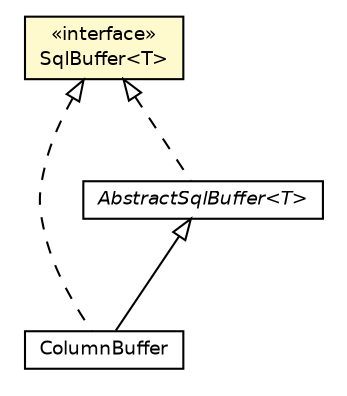 #!/usr/local/bin/dot
#
# Class diagram 
# Generated by UMLGraph version R5_6 (http://www.umlgraph.org/)
#

digraph G {
	edge [fontname="Helvetica",fontsize=10,labelfontname="Helvetica",labelfontsize=10];
	node [fontname="Helvetica",fontsize=10,shape=plaintext];
	nodesep=0.25;
	ranksep=0.5;
	// net.ljcomputing.sql.buffer.ColumnBuffer
	c643 [label=<<table title="net.ljcomputing.sql.buffer.ColumnBuffer" border="0" cellborder="1" cellspacing="0" cellpadding="2" port="p" href="./ColumnBuffer.html">
		<tr><td><table border="0" cellspacing="0" cellpadding="1">
<tr><td align="center" balign="center"> ColumnBuffer </td></tr>
		</table></td></tr>
		</table>>, URL="./ColumnBuffer.html", fontname="Helvetica", fontcolor="black", fontsize=9.0];
	// net.ljcomputing.sql.buffer.SqlBuffer<T>
	c644 [label=<<table title="net.ljcomputing.sql.buffer.SqlBuffer" border="0" cellborder="1" cellspacing="0" cellpadding="2" port="p" bgcolor="lemonChiffon" href="./SqlBuffer.html">
		<tr><td><table border="0" cellspacing="0" cellpadding="1">
<tr><td align="center" balign="center"> &#171;interface&#187; </td></tr>
<tr><td align="center" balign="center"> SqlBuffer&lt;T&gt; </td></tr>
		</table></td></tr>
		</table>>, URL="./SqlBuffer.html", fontname="Helvetica", fontcolor="black", fontsize=9.0];
	// net.ljcomputing.sql.buffer.AbstractSqlBuffer<T>
	c645 [label=<<table title="net.ljcomputing.sql.buffer.AbstractSqlBuffer" border="0" cellborder="1" cellspacing="0" cellpadding="2" port="p" href="./AbstractSqlBuffer.html">
		<tr><td><table border="0" cellspacing="0" cellpadding="1">
<tr><td align="center" balign="center"><font face="Helvetica-Oblique"> AbstractSqlBuffer&lt;T&gt; </font></td></tr>
		</table></td></tr>
		</table>>, URL="./AbstractSqlBuffer.html", fontname="Helvetica", fontcolor="black", fontsize=9.0];
	//net.ljcomputing.sql.buffer.ColumnBuffer extends net.ljcomputing.sql.buffer.AbstractSqlBuffer<net.ljcomputing.sql.identifier.Column>
	c645:p -> c643:p [dir=back,arrowtail=empty];
	//net.ljcomputing.sql.buffer.ColumnBuffer implements net.ljcomputing.sql.buffer.SqlBuffer<T>
	c644:p -> c643:p [dir=back,arrowtail=empty,style=dashed];
	//net.ljcomputing.sql.buffer.AbstractSqlBuffer<T> implements net.ljcomputing.sql.buffer.SqlBuffer<T>
	c644:p -> c645:p [dir=back,arrowtail=empty,style=dashed];
}

